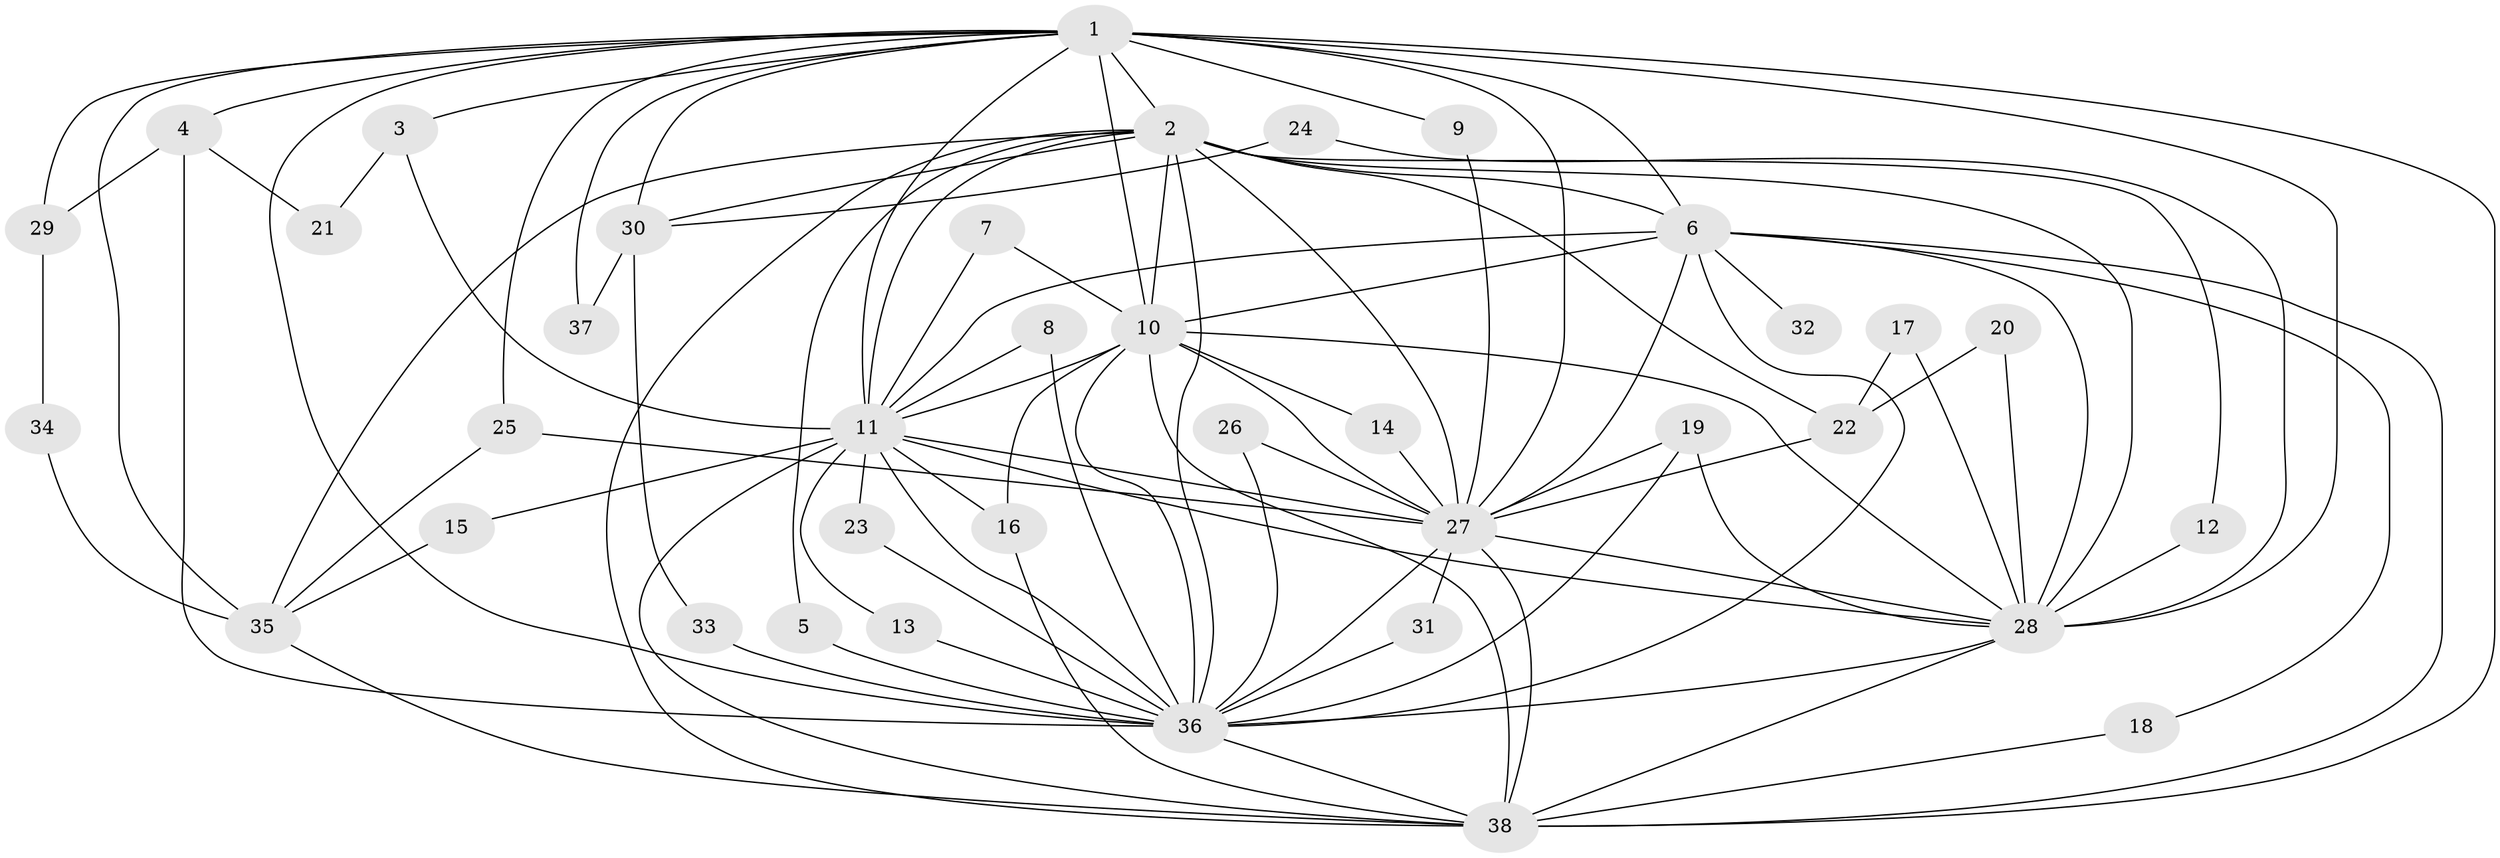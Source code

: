// original degree distribution, {13: 0.07547169811320754, 23: 0.018867924528301886, 12: 0.018867924528301886, 19: 0.03773584905660377, 17: 0.018867924528301886, 15: 0.018867924528301886, 3: 0.11320754716981132, 4: 0.018867924528301886, 2: 0.6226415094339622, 6: 0.03773584905660377, 5: 0.018867924528301886}
// Generated by graph-tools (version 1.1) at 2025/36/03/04/25 23:36:23]
// undirected, 38 vertices, 97 edges
graph export_dot {
  node [color=gray90,style=filled];
  1;
  2;
  3;
  4;
  5;
  6;
  7;
  8;
  9;
  10;
  11;
  12;
  13;
  14;
  15;
  16;
  17;
  18;
  19;
  20;
  21;
  22;
  23;
  24;
  25;
  26;
  27;
  28;
  29;
  30;
  31;
  32;
  33;
  34;
  35;
  36;
  37;
  38;
  1 -- 2 [weight=2.0];
  1 -- 3 [weight=1.0];
  1 -- 4 [weight=1.0];
  1 -- 6 [weight=2.0];
  1 -- 9 [weight=1.0];
  1 -- 10 [weight=2.0];
  1 -- 11 [weight=1.0];
  1 -- 25 [weight=1.0];
  1 -- 27 [weight=2.0];
  1 -- 28 [weight=2.0];
  1 -- 29 [weight=1.0];
  1 -- 30 [weight=1.0];
  1 -- 35 [weight=1.0];
  1 -- 36 [weight=2.0];
  1 -- 37 [weight=1.0];
  1 -- 38 [weight=2.0];
  2 -- 5 [weight=1.0];
  2 -- 6 [weight=2.0];
  2 -- 10 [weight=2.0];
  2 -- 11 [weight=3.0];
  2 -- 12 [weight=1.0];
  2 -- 22 [weight=1.0];
  2 -- 27 [weight=2.0];
  2 -- 28 [weight=2.0];
  2 -- 30 [weight=2.0];
  2 -- 35 [weight=1.0];
  2 -- 36 [weight=2.0];
  2 -- 38 [weight=2.0];
  3 -- 11 [weight=1.0];
  3 -- 21 [weight=1.0];
  4 -- 21 [weight=1.0];
  4 -- 29 [weight=1.0];
  4 -- 36 [weight=1.0];
  5 -- 36 [weight=1.0];
  6 -- 10 [weight=1.0];
  6 -- 11 [weight=1.0];
  6 -- 18 [weight=1.0];
  6 -- 27 [weight=1.0];
  6 -- 28 [weight=1.0];
  6 -- 32 [weight=1.0];
  6 -- 36 [weight=1.0];
  6 -- 38 [weight=1.0];
  7 -- 10 [weight=1.0];
  7 -- 11 [weight=1.0];
  8 -- 11 [weight=1.0];
  8 -- 36 [weight=1.0];
  9 -- 27 [weight=1.0];
  10 -- 11 [weight=1.0];
  10 -- 14 [weight=1.0];
  10 -- 16 [weight=1.0];
  10 -- 27 [weight=1.0];
  10 -- 28 [weight=1.0];
  10 -- 36 [weight=1.0];
  10 -- 38 [weight=1.0];
  11 -- 13 [weight=1.0];
  11 -- 15 [weight=1.0];
  11 -- 16 [weight=1.0];
  11 -- 23 [weight=1.0];
  11 -- 27 [weight=1.0];
  11 -- 28 [weight=1.0];
  11 -- 36 [weight=1.0];
  11 -- 38 [weight=1.0];
  12 -- 28 [weight=1.0];
  13 -- 36 [weight=1.0];
  14 -- 27 [weight=1.0];
  15 -- 35 [weight=1.0];
  16 -- 38 [weight=1.0];
  17 -- 22 [weight=1.0];
  17 -- 28 [weight=1.0];
  18 -- 38 [weight=1.0];
  19 -- 27 [weight=1.0];
  19 -- 28 [weight=1.0];
  19 -- 36 [weight=1.0];
  20 -- 22 [weight=1.0];
  20 -- 28 [weight=1.0];
  22 -- 27 [weight=2.0];
  23 -- 36 [weight=1.0];
  24 -- 28 [weight=1.0];
  24 -- 30 [weight=1.0];
  25 -- 27 [weight=1.0];
  25 -- 35 [weight=1.0];
  26 -- 27 [weight=2.0];
  26 -- 36 [weight=1.0];
  27 -- 28 [weight=1.0];
  27 -- 31 [weight=1.0];
  27 -- 36 [weight=1.0];
  27 -- 38 [weight=1.0];
  28 -- 36 [weight=1.0];
  28 -- 38 [weight=1.0];
  29 -- 34 [weight=1.0];
  30 -- 33 [weight=1.0];
  30 -- 37 [weight=1.0];
  31 -- 36 [weight=1.0];
  33 -- 36 [weight=1.0];
  34 -- 35 [weight=1.0];
  35 -- 38 [weight=1.0];
  36 -- 38 [weight=1.0];
}
